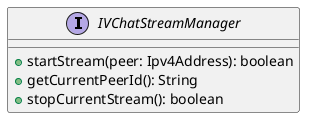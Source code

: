 @startuml VChatStreamManager

interface IVChatStreamManager {
	+ startStream(peer: Ipv4Address): boolean
	+ getCurrentPeerId(): String
	+ stopCurrentStream(): boolean
}

@enduml